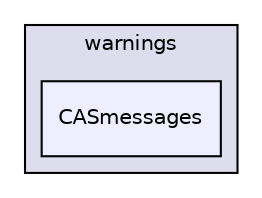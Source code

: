 digraph "warnings/CASmessages" {
  compound=true
  node [ fontsize="10", fontname="Helvetica"];
  edge [ labelfontsize="10", labelfontname="Helvetica"];
  subgraph clusterdir_8f9794e0b340a4335ab3e22a8eda50df {
    graph [ bgcolor="#ddddee", pencolor="black", label="warnings" fontname="Helvetica", fontsize="10", URL="dir_8f9794e0b340a4335ab3e22a8eda50df.html"]
  dir_e4e24743f8b7889d5de53d1a3d4ba500 [shape=box, label="CASmessages", style="filled", fillcolor="#eeeeff", pencolor="black", URL="dir_e4e24743f8b7889d5de53d1a3d4ba500.html"];
  }
}
